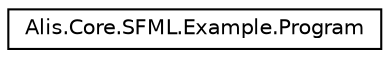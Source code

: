 digraph "Graphical Class Hierarchy"
{
 // LATEX_PDF_SIZE
  edge [fontname="Helvetica",fontsize="10",labelfontname="Helvetica",labelfontsize="10"];
  node [fontname="Helvetica",fontsize="10",shape=record];
  rankdir="LR";
  Node0 [label="Alis.Core.SFML.Example.Program",height=0.2,width=0.4,color="black", fillcolor="white", style="filled",URL="$class_alis_1_1_core_1_1_s_f_m_l_1_1_example_1_1_program.html",tooltip="The program class"];
}
